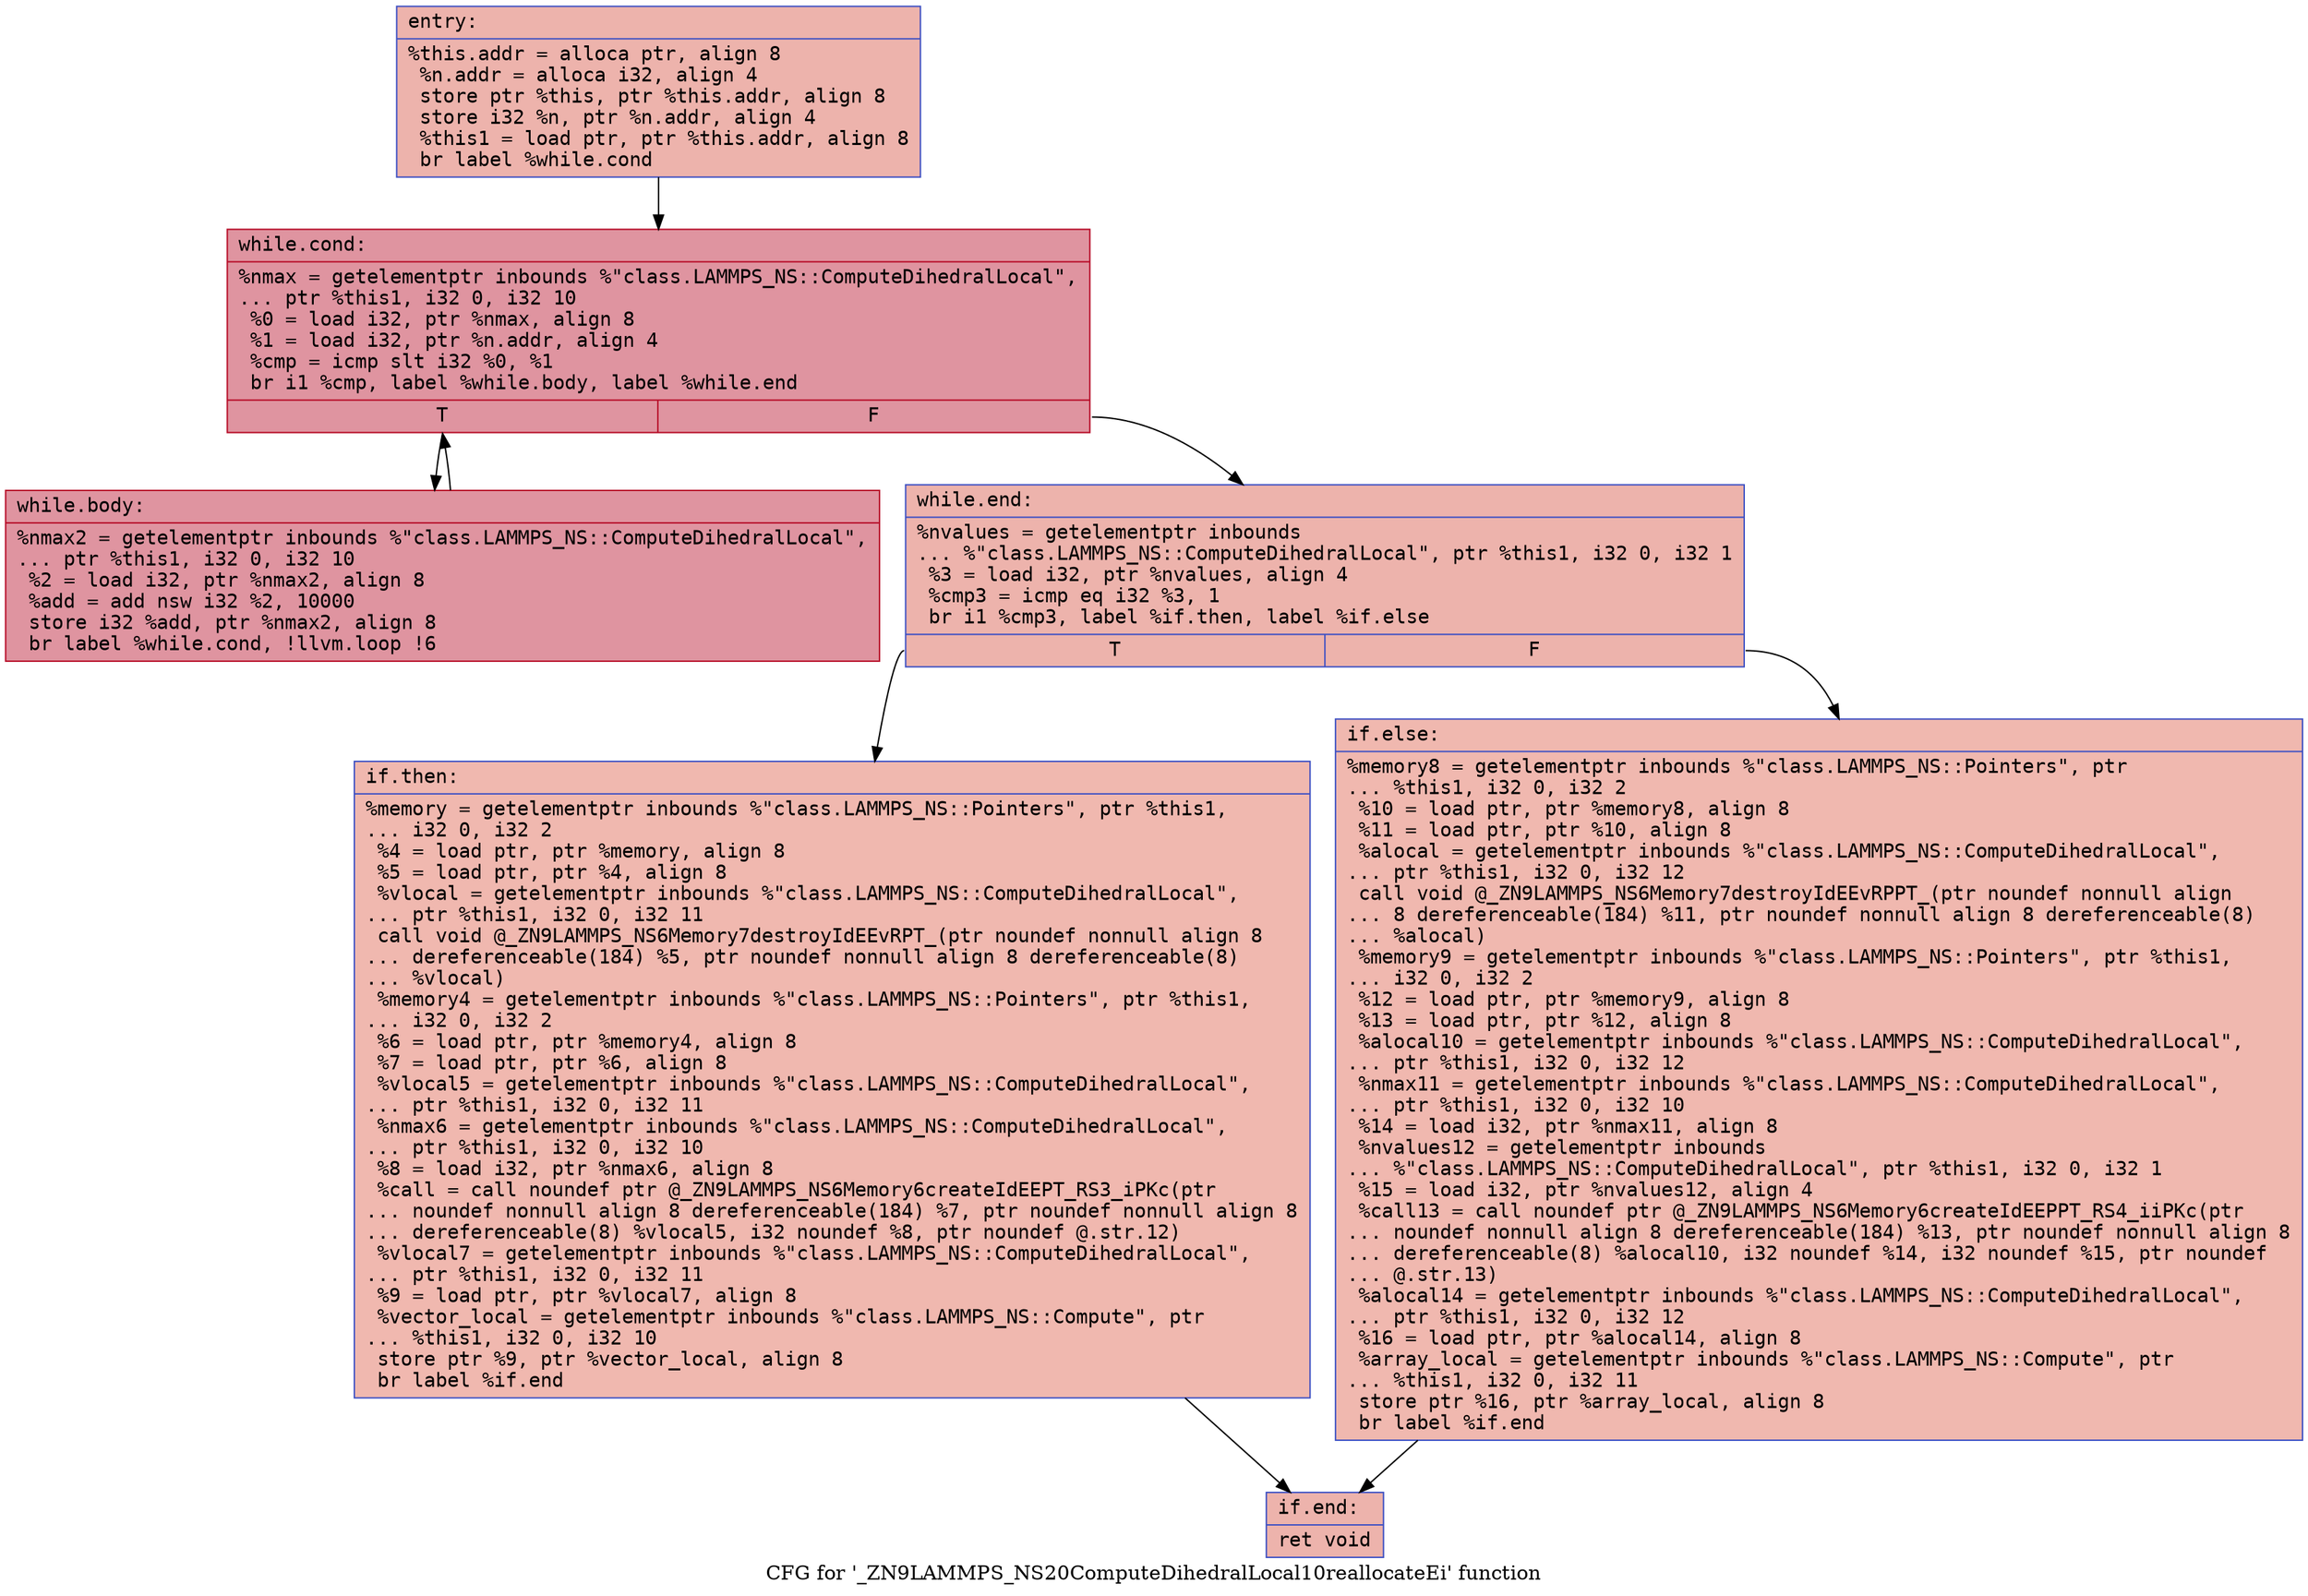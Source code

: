 digraph "CFG for '_ZN9LAMMPS_NS20ComputeDihedralLocal10reallocateEi' function" {
	label="CFG for '_ZN9LAMMPS_NS20ComputeDihedralLocal10reallocateEi' function";

	Node0x55b01e0b44f0 [shape=record,color="#3d50c3ff", style=filled, fillcolor="#d6524470" fontname="Courier",label="{entry:\l|  %this.addr = alloca ptr, align 8\l  %n.addr = alloca i32, align 4\l  store ptr %this, ptr %this.addr, align 8\l  store i32 %n, ptr %n.addr, align 4\l  %this1 = load ptr, ptr %this.addr, align 8\l  br label %while.cond\l}"];
	Node0x55b01e0b44f0 -> Node0x55b01e0b47d0[tooltip="entry -> while.cond\nProbability 100.00%" ];
	Node0x55b01e0b47d0 [shape=record,color="#b70d28ff", style=filled, fillcolor="#b70d2870" fontname="Courier",label="{while.cond:\l|  %nmax = getelementptr inbounds %\"class.LAMMPS_NS::ComputeDihedralLocal\",\l... ptr %this1, i32 0, i32 10\l  %0 = load i32, ptr %nmax, align 8\l  %1 = load i32, ptr %n.addr, align 4\l  %cmp = icmp slt i32 %0, %1\l  br i1 %cmp, label %while.body, label %while.end\l|{<s0>T|<s1>F}}"];
	Node0x55b01e0b47d0:s0 -> Node0x55b01e0b4b50[tooltip="while.cond -> while.body\nProbability 96.88%" ];
	Node0x55b01e0b47d0:s1 -> Node0x55b01e0b4bd0[tooltip="while.cond -> while.end\nProbability 3.12%" ];
	Node0x55b01e0b4b50 [shape=record,color="#b70d28ff", style=filled, fillcolor="#b70d2870" fontname="Courier",label="{while.body:\l|  %nmax2 = getelementptr inbounds %\"class.LAMMPS_NS::ComputeDihedralLocal\",\l... ptr %this1, i32 0, i32 10\l  %2 = load i32, ptr %nmax2, align 8\l  %add = add nsw i32 %2, 10000\l  store i32 %add, ptr %nmax2, align 8\l  br label %while.cond, !llvm.loop !6\l}"];
	Node0x55b01e0b4b50 -> Node0x55b01e0b47d0[tooltip="while.body -> while.cond\nProbability 100.00%" ];
	Node0x55b01e0b4bd0 [shape=record,color="#3d50c3ff", style=filled, fillcolor="#d6524470" fontname="Courier",label="{while.end:\l|  %nvalues = getelementptr inbounds\l... %\"class.LAMMPS_NS::ComputeDihedralLocal\", ptr %this1, i32 0, i32 1\l  %3 = load i32, ptr %nvalues, align 4\l  %cmp3 = icmp eq i32 %3, 1\l  br i1 %cmp3, label %if.then, label %if.else\l|{<s0>T|<s1>F}}"];
	Node0x55b01e0b4bd0:s0 -> Node0x55b01e0b54d0[tooltip="while.end -> if.then\nProbability 50.00%" ];
	Node0x55b01e0b4bd0:s1 -> Node0x55b01e0b5540[tooltip="while.end -> if.else\nProbability 50.00%" ];
	Node0x55b01e0b54d0 [shape=record,color="#3d50c3ff", style=filled, fillcolor="#dc5d4a70" fontname="Courier",label="{if.then:\l|  %memory = getelementptr inbounds %\"class.LAMMPS_NS::Pointers\", ptr %this1,\l... i32 0, i32 2\l  %4 = load ptr, ptr %memory, align 8\l  %5 = load ptr, ptr %4, align 8\l  %vlocal = getelementptr inbounds %\"class.LAMMPS_NS::ComputeDihedralLocal\",\l... ptr %this1, i32 0, i32 11\l  call void @_ZN9LAMMPS_NS6Memory7destroyIdEEvRPT_(ptr noundef nonnull align 8\l... dereferenceable(184) %5, ptr noundef nonnull align 8 dereferenceable(8)\l... %vlocal)\l  %memory4 = getelementptr inbounds %\"class.LAMMPS_NS::Pointers\", ptr %this1,\l... i32 0, i32 2\l  %6 = load ptr, ptr %memory4, align 8\l  %7 = load ptr, ptr %6, align 8\l  %vlocal5 = getelementptr inbounds %\"class.LAMMPS_NS::ComputeDihedralLocal\",\l... ptr %this1, i32 0, i32 11\l  %nmax6 = getelementptr inbounds %\"class.LAMMPS_NS::ComputeDihedralLocal\",\l... ptr %this1, i32 0, i32 10\l  %8 = load i32, ptr %nmax6, align 8\l  %call = call noundef ptr @_ZN9LAMMPS_NS6Memory6createIdEEPT_RS3_iPKc(ptr\l... noundef nonnull align 8 dereferenceable(184) %7, ptr noundef nonnull align 8\l... dereferenceable(8) %vlocal5, i32 noundef %8, ptr noundef @.str.12)\l  %vlocal7 = getelementptr inbounds %\"class.LAMMPS_NS::ComputeDihedralLocal\",\l... ptr %this1, i32 0, i32 11\l  %9 = load ptr, ptr %vlocal7, align 8\l  %vector_local = getelementptr inbounds %\"class.LAMMPS_NS::Compute\", ptr\l... %this1, i32 0, i32 10\l  store ptr %9, ptr %vector_local, align 8\l  br label %if.end\l}"];
	Node0x55b01e0b54d0 -> Node0x55b01e0b4fe0[tooltip="if.then -> if.end\nProbability 100.00%" ];
	Node0x55b01e0b5540 [shape=record,color="#3d50c3ff", style=filled, fillcolor="#dc5d4a70" fontname="Courier",label="{if.else:\l|  %memory8 = getelementptr inbounds %\"class.LAMMPS_NS::Pointers\", ptr\l... %this1, i32 0, i32 2\l  %10 = load ptr, ptr %memory8, align 8\l  %11 = load ptr, ptr %10, align 8\l  %alocal = getelementptr inbounds %\"class.LAMMPS_NS::ComputeDihedralLocal\",\l... ptr %this1, i32 0, i32 12\l  call void @_ZN9LAMMPS_NS6Memory7destroyIdEEvRPPT_(ptr noundef nonnull align\l... 8 dereferenceable(184) %11, ptr noundef nonnull align 8 dereferenceable(8)\l... %alocal)\l  %memory9 = getelementptr inbounds %\"class.LAMMPS_NS::Pointers\", ptr %this1,\l... i32 0, i32 2\l  %12 = load ptr, ptr %memory9, align 8\l  %13 = load ptr, ptr %12, align 8\l  %alocal10 = getelementptr inbounds %\"class.LAMMPS_NS::ComputeDihedralLocal\",\l... ptr %this1, i32 0, i32 12\l  %nmax11 = getelementptr inbounds %\"class.LAMMPS_NS::ComputeDihedralLocal\",\l... ptr %this1, i32 0, i32 10\l  %14 = load i32, ptr %nmax11, align 8\l  %nvalues12 = getelementptr inbounds\l... %\"class.LAMMPS_NS::ComputeDihedralLocal\", ptr %this1, i32 0, i32 1\l  %15 = load i32, ptr %nvalues12, align 4\l  %call13 = call noundef ptr @_ZN9LAMMPS_NS6Memory6createIdEEPPT_RS4_iiPKc(ptr\l... noundef nonnull align 8 dereferenceable(184) %13, ptr noundef nonnull align 8\l... dereferenceable(8) %alocal10, i32 noundef %14, i32 noundef %15, ptr noundef\l... @.str.13)\l  %alocal14 = getelementptr inbounds %\"class.LAMMPS_NS::ComputeDihedralLocal\",\l... ptr %this1, i32 0, i32 12\l  %16 = load ptr, ptr %alocal14, align 8\l  %array_local = getelementptr inbounds %\"class.LAMMPS_NS::Compute\", ptr\l... %this1, i32 0, i32 11\l  store ptr %16, ptr %array_local, align 8\l  br label %if.end\l}"];
	Node0x55b01e0b5540 -> Node0x55b01e0b4fe0[tooltip="if.else -> if.end\nProbability 100.00%" ];
	Node0x55b01e0b4fe0 [shape=record,color="#3d50c3ff", style=filled, fillcolor="#d6524470" fontname="Courier",label="{if.end:\l|  ret void\l}"];
}
